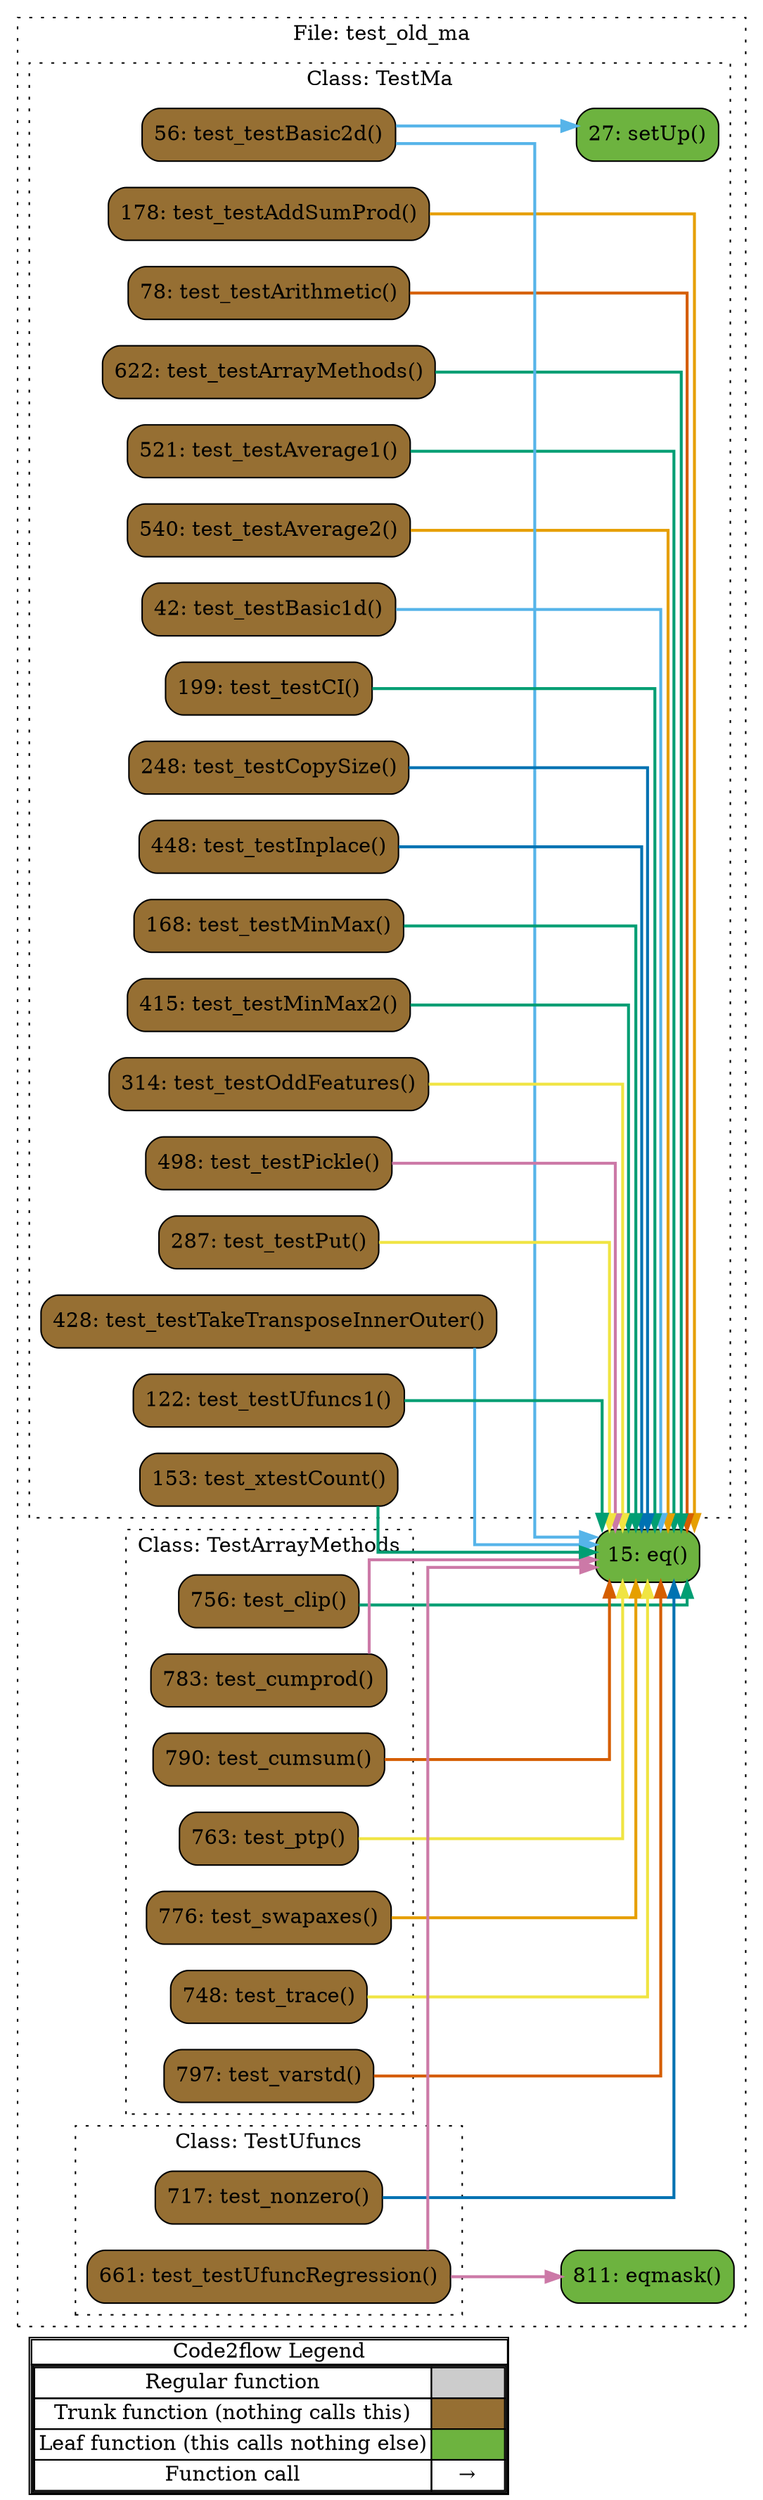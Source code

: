 digraph G {
concentrate=true;
splines="ortho";
rankdir="LR";
subgraph legend{
    rank = min;
    label = "legend";
    Legend [shape=none, margin=0, label = <
        <table cellspacing="0" cellpadding="0" border="1"><tr><td>Code2flow Legend</td></tr><tr><td>
        <table cellspacing="0">
        <tr><td>Regular function</td><td width="50px" bgcolor='#cccccc'></td></tr>
        <tr><td>Trunk function (nothing calls this)</td><td bgcolor='#966F33'></td></tr>
        <tr><td>Leaf function (this calls nothing else)</td><td bgcolor='#6db33f'></td></tr>
        <tr><td>Function call</td><td><font color='black'>&#8594;</font></td></tr>
        </table></td></tr></table>
        >];
}node_43ae7e0b [label="756: test_clip()" name="test_old_ma::TestArrayMethods.test_clip" shape="rect" style="rounded,filled" fillcolor="#966F33" ];
node_a87d8c3f [label="783: test_cumprod()" name="test_old_ma::TestArrayMethods.test_cumprod" shape="rect" style="rounded,filled" fillcolor="#966F33" ];
node_745b66de [label="790: test_cumsum()" name="test_old_ma::TestArrayMethods.test_cumsum" shape="rect" style="rounded,filled" fillcolor="#966F33" ];
node_d7dc2a2c [label="763: test_ptp()" name="test_old_ma::TestArrayMethods.test_ptp" shape="rect" style="rounded,filled" fillcolor="#966F33" ];
node_1fce1109 [label="776: test_swapaxes()" name="test_old_ma::TestArrayMethods.test_swapaxes" shape="rect" style="rounded,filled" fillcolor="#966F33" ];
node_87798264 [label="748: test_trace()" name="test_old_ma::TestArrayMethods.test_trace" shape="rect" style="rounded,filled" fillcolor="#966F33" ];
node_3619283e [label="797: test_varstd()" name="test_old_ma::TestArrayMethods.test_varstd" shape="rect" style="rounded,filled" fillcolor="#966F33" ];
node_7c6b1d36 [label="27: setUp()" name="test_old_ma::TestMa.setUp" shape="rect" style="rounded,filled" fillcolor="#6db33f" ];
node_f151f2b1 [label="178: test_testAddSumProd()" name="test_old_ma::TestMa.test_testAddSumProd" shape="rect" style="rounded,filled" fillcolor="#966F33" ];
node_8943eab6 [label="78: test_testArithmetic()" name="test_old_ma::TestMa.test_testArithmetic" shape="rect" style="rounded,filled" fillcolor="#966F33" ];
node_62bbb9c3 [label="622: test_testArrayMethods()" name="test_old_ma::TestMa.test_testArrayMethods" shape="rect" style="rounded,filled" fillcolor="#966F33" ];
node_c8efa863 [label="521: test_testAverage1()" name="test_old_ma::TestMa.test_testAverage1" shape="rect" style="rounded,filled" fillcolor="#966F33" ];
node_2517c851 [label="540: test_testAverage2()" name="test_old_ma::TestMa.test_testAverage2" shape="rect" style="rounded,filled" fillcolor="#966F33" ];
node_7405ef2a [label="42: test_testBasic1d()" name="test_old_ma::TestMa.test_testBasic1d" shape="rect" style="rounded,filled" fillcolor="#966F33" ];
node_cbe31f82 [label="56: test_testBasic2d()" name="test_old_ma::TestMa.test_testBasic2d" shape="rect" style="rounded,filled" fillcolor="#966F33" ];
node_82e0e613 [label="199: test_testCI()" name="test_old_ma::TestMa.test_testCI" shape="rect" style="rounded,filled" fillcolor="#966F33" ];
node_b08e328d [label="248: test_testCopySize()" name="test_old_ma::TestMa.test_testCopySize" shape="rect" style="rounded,filled" fillcolor="#966F33" ];
node_207d6085 [label="448: test_testInplace()" name="test_old_ma::TestMa.test_testInplace" shape="rect" style="rounded,filled" fillcolor="#966F33" ];
node_6fe87993 [label="168: test_testMinMax()" name="test_old_ma::TestMa.test_testMinMax" shape="rect" style="rounded,filled" fillcolor="#966F33" ];
node_99cc0e93 [label="415: test_testMinMax2()" name="test_old_ma::TestMa.test_testMinMax2" shape="rect" style="rounded,filled" fillcolor="#966F33" ];
node_4fd4459c [label="314: test_testOddFeatures()" name="test_old_ma::TestMa.test_testOddFeatures" shape="rect" style="rounded,filled" fillcolor="#966F33" ];
node_d2365e6f [label="498: test_testPickle()" name="test_old_ma::TestMa.test_testPickle" shape="rect" style="rounded,filled" fillcolor="#966F33" ];
node_fded6264 [label="287: test_testPut()" name="test_old_ma::TestMa.test_testPut" shape="rect" style="rounded,filled" fillcolor="#966F33" ];
node_2709ddba [label="428: test_testTakeTransposeInnerOuter()" name="test_old_ma::TestMa.test_testTakeTransposeInnerOuter" shape="rect" style="rounded,filled" fillcolor="#966F33" ];
node_7b7fa4c3 [label="122: test_testUfuncs1()" name="test_old_ma::TestMa.test_testUfuncs1" shape="rect" style="rounded,filled" fillcolor="#966F33" ];
node_e5487f03 [label="153: test_xtestCount()" name="test_old_ma::TestMa.test_xtestCount" shape="rect" style="rounded,filled" fillcolor="#966F33" ];
node_ec33d555 [label="717: test_nonzero()" name="test_old_ma::TestUfuncs.test_nonzero" shape="rect" style="rounded,filled" fillcolor="#966F33" ];
node_a78dea17 [label="661: test_testUfuncRegression()" name="test_old_ma::TestUfuncs.test_testUfuncRegression" shape="rect" style="rounded,filled" fillcolor="#966F33" ];
node_b9bce978 [label="15: eq()" name="test_old_ma::eq" shape="rect" style="rounded,filled" fillcolor="#6db33f" ];
node_62b1a52b [label="811: eqmask()" name="test_old_ma::eqmask" shape="rect" style="rounded,filled" fillcolor="#6db33f" ];
node_43ae7e0b -> node_b9bce978 [color="#009E73" penwidth="2"];
node_43ae7e0b -> node_b9bce978 [color="#009E73" penwidth="2"];
node_43ae7e0b -> node_b9bce978 [color="#009E73" penwidth="2"];
node_a87d8c3f -> node_b9bce978 [color="#CC79A7" penwidth="2"];
node_a87d8c3f -> node_b9bce978 [color="#CC79A7" penwidth="2"];
node_745b66de -> node_b9bce978 [color="#D55E00" penwidth="2"];
node_745b66de -> node_b9bce978 [color="#D55E00" penwidth="2"];
node_d7dc2a2c -> node_b9bce978 [color="#F0E442" penwidth="2"];
node_d7dc2a2c -> node_b9bce978 [color="#F0E442" penwidth="2"];
node_1fce1109 -> node_b9bce978 [color="#E69F00" penwidth="2"];
node_87798264 -> node_b9bce978 [color="#F0E442" penwidth="2"];
node_3619283e -> node_b9bce978 [color="#D55E00" penwidth="2"];
node_3619283e -> node_b9bce978 [color="#D55E00" penwidth="2"];
node_3619283e -> node_b9bce978 [color="#D55E00" penwidth="2"];
node_3619283e -> node_b9bce978 [color="#D55E00" penwidth="2"];
node_3619283e -> node_b9bce978 [color="#D55E00" penwidth="2"];
node_3619283e -> node_b9bce978 [color="#D55E00" penwidth="2"];
node_3619283e -> node_b9bce978 [color="#D55E00" penwidth="2"];
node_f151f2b1 -> node_b9bce978 [color="#E69F00" penwidth="2"];
node_f151f2b1 -> node_b9bce978 [color="#E69F00" penwidth="2"];
node_f151f2b1 -> node_b9bce978 [color="#E69F00" penwidth="2"];
node_f151f2b1 -> node_b9bce978 [color="#E69F00" penwidth="2"];
node_f151f2b1 -> node_b9bce978 [color="#E69F00" penwidth="2"];
node_f151f2b1 -> node_b9bce978 [color="#E69F00" penwidth="2"];
node_f151f2b1 -> node_b9bce978 [color="#E69F00" penwidth="2"];
node_f151f2b1 -> node_b9bce978 [color="#E69F00" penwidth="2"];
node_f151f2b1 -> node_b9bce978 [color="#E69F00" penwidth="2"];
node_f151f2b1 -> node_b9bce978 [color="#E69F00" penwidth="2"];
node_f151f2b1 -> node_b9bce978 [color="#E69F00" penwidth="2"];
node_f151f2b1 -> node_b9bce978 [color="#E69F00" penwidth="2"];
node_f151f2b1 -> node_b9bce978 [color="#E69F00" penwidth="2"];
node_f151f2b1 -> node_b9bce978 [color="#E69F00" penwidth="2"];
node_8943eab6 -> node_b9bce978 [color="#D55E00" penwidth="2"];
node_8943eab6 -> node_b9bce978 [color="#D55E00" penwidth="2"];
node_8943eab6 -> node_b9bce978 [color="#D55E00" penwidth="2"];
node_8943eab6 -> node_b9bce978 [color="#D55E00" penwidth="2"];
node_8943eab6 -> node_b9bce978 [color="#D55E00" penwidth="2"];
node_8943eab6 -> node_b9bce978 [color="#D55E00" penwidth="2"];
node_8943eab6 -> node_b9bce978 [color="#D55E00" penwidth="2"];
node_8943eab6 -> node_b9bce978 [color="#D55E00" penwidth="2"];
node_8943eab6 -> node_b9bce978 [color="#D55E00" penwidth="2"];
node_8943eab6 -> node_b9bce978 [color="#D55E00" penwidth="2"];
node_8943eab6 -> node_b9bce978 [color="#D55E00" penwidth="2"];
node_8943eab6 -> node_b9bce978 [color="#D55E00" penwidth="2"];
node_8943eab6 -> node_b9bce978 [color="#D55E00" penwidth="2"];
node_8943eab6 -> node_b9bce978 [color="#D55E00" penwidth="2"];
node_8943eab6 -> node_b9bce978 [color="#D55E00" penwidth="2"];
node_8943eab6 -> node_b9bce978 [color="#D55E00" penwidth="2"];
node_8943eab6 -> node_b9bce978 [color="#D55E00" penwidth="2"];
node_8943eab6 -> node_b9bce978 [color="#D55E00" penwidth="2"];
node_8943eab6 -> node_b9bce978 [color="#D55E00" penwidth="2"];
node_8943eab6 -> node_b9bce978 [color="#D55E00" penwidth="2"];
node_8943eab6 -> node_b9bce978 [color="#D55E00" penwidth="2"];
node_8943eab6 -> node_b9bce978 [color="#D55E00" penwidth="2"];
node_8943eab6 -> node_b9bce978 [color="#D55E00" penwidth="2"];
node_62bbb9c3 -> node_b9bce978 [color="#009E73" penwidth="2"];
node_62bbb9c3 -> node_b9bce978 [color="#009E73" penwidth="2"];
node_62bbb9c3 -> node_b9bce978 [color="#009E73" penwidth="2"];
node_62bbb9c3 -> node_b9bce978 [color="#009E73" penwidth="2"];
node_62bbb9c3 -> node_b9bce978 [color="#009E73" penwidth="2"];
node_62bbb9c3 -> node_b9bce978 [color="#009E73" penwidth="2"];
node_62bbb9c3 -> node_b9bce978 [color="#009E73" penwidth="2"];
node_62bbb9c3 -> node_b9bce978 [color="#009E73" penwidth="2"];
node_62bbb9c3 -> node_b9bce978 [color="#009E73" penwidth="2"];
node_62bbb9c3 -> node_b9bce978 [color="#009E73" penwidth="2"];
node_62bbb9c3 -> node_b9bce978 [color="#009E73" penwidth="2"];
node_62bbb9c3 -> node_b9bce978 [color="#009E73" penwidth="2"];
node_c8efa863 -> node_b9bce978 [color="#009E73" penwidth="2"];
node_c8efa863 -> node_b9bce978 [color="#009E73" penwidth="2"];
node_c8efa863 -> node_b9bce978 [color="#009E73" penwidth="2"];
node_c8efa863 -> node_b9bce978 [color="#009E73" penwidth="2"];
node_c8efa863 -> node_b9bce978 [color="#009E73" penwidth="2"];
node_c8efa863 -> node_b9bce978 [color="#009E73" penwidth="2"];
node_2517c851 -> node_b9bce978 [color="#E69F00" penwidth="2"];
node_2517c851 -> node_b9bce978 [color="#E69F00" penwidth="2"];
node_2517c851 -> node_b9bce978 [color="#E69F00" penwidth="2"];
node_2517c851 -> node_b9bce978 [color="#E69F00" penwidth="2"];
node_7405ef2a -> node_b9bce978 [color="#56B4E9" penwidth="2"];
node_7405ef2a -> node_b9bce978 [color="#56B4E9" penwidth="2"];
node_7405ef2a -> node_b9bce978 [color="#56B4E9" penwidth="2"];
node_cbe31f82 -> node_7c6b1d36 [color="#56B4E9" penwidth="2"];
node_cbe31f82 -> node_b9bce978 [color="#56B4E9" penwidth="2"];
node_cbe31f82 -> node_b9bce978 [color="#56B4E9" penwidth="2"];
node_cbe31f82 -> node_b9bce978 [color="#56B4E9" penwidth="2"];
node_82e0e613 -> node_b9bce978 [color="#009E73" penwidth="2"];
node_82e0e613 -> node_b9bce978 [color="#009E73" penwidth="2"];
node_82e0e613 -> node_b9bce978 [color="#009E73" penwidth="2"];
node_82e0e613 -> node_b9bce978 [color="#009E73" penwidth="2"];
node_82e0e613 -> node_b9bce978 [color="#009E73" penwidth="2"];
node_82e0e613 -> node_b9bce978 [color="#009E73" penwidth="2"];
node_82e0e613 -> node_b9bce978 [color="#009E73" penwidth="2"];
node_82e0e613 -> node_b9bce978 [color="#009E73" penwidth="2"];
node_82e0e613 -> node_b9bce978 [color="#009E73" penwidth="2"];
node_82e0e613 -> node_b9bce978 [color="#009E73" penwidth="2"];
node_82e0e613 -> node_b9bce978 [color="#009E73" penwidth="2"];
node_b08e328d -> node_b9bce978 [color="#0072B2" penwidth="2"];
node_b08e328d -> node_b9bce978 [color="#0072B2" penwidth="2"];
node_b08e328d -> node_b9bce978 [color="#0072B2" penwidth="2"];
node_b08e328d -> node_b9bce978 [color="#0072B2" penwidth="2"];
node_207d6085 -> node_b9bce978 [color="#0072B2" penwidth="2"];
node_207d6085 -> node_b9bce978 [color="#0072B2" penwidth="2"];
node_207d6085 -> node_b9bce978 [color="#0072B2" penwidth="2"];
node_207d6085 -> node_b9bce978 [color="#0072B2" penwidth="2"];
node_207d6085 -> node_b9bce978 [color="#0072B2" penwidth="2"];
node_207d6085 -> node_b9bce978 [color="#0072B2" penwidth="2"];
node_207d6085 -> node_b9bce978 [color="#0072B2" penwidth="2"];
node_207d6085 -> node_b9bce978 [color="#0072B2" penwidth="2"];
node_207d6085 -> node_b9bce978 [color="#0072B2" penwidth="2"];
node_207d6085 -> node_b9bce978 [color="#0072B2" penwidth="2"];
node_207d6085 -> node_b9bce978 [color="#0072B2" penwidth="2"];
node_6fe87993 -> node_b9bce978 [color="#009E73" penwidth="2"];
node_6fe87993 -> node_b9bce978 [color="#009E73" penwidth="2"];
node_99cc0e93 -> node_b9bce978 [color="#009E73" penwidth="2"];
node_99cc0e93 -> node_b9bce978 [color="#009E73" penwidth="2"];
node_99cc0e93 -> node_b9bce978 [color="#009E73" penwidth="2"];
node_99cc0e93 -> node_b9bce978 [color="#009E73" penwidth="2"];
node_4fd4459c -> node_b9bce978 [color="#F0E442" penwidth="2"];
node_4fd4459c -> node_b9bce978 [color="#F0E442" penwidth="2"];
node_4fd4459c -> node_b9bce978 [color="#F0E442" penwidth="2"];
node_4fd4459c -> node_b9bce978 [color="#F0E442" penwidth="2"];
node_4fd4459c -> node_b9bce978 [color="#F0E442" penwidth="2"];
node_4fd4459c -> node_b9bce978 [color="#F0E442" penwidth="2"];
node_4fd4459c -> node_b9bce978 [color="#F0E442" penwidth="2"];
node_4fd4459c -> node_b9bce978 [color="#F0E442" penwidth="2"];
node_4fd4459c -> node_b9bce978 [color="#F0E442" penwidth="2"];
node_4fd4459c -> node_b9bce978 [color="#F0E442" penwidth="2"];
node_4fd4459c -> node_b9bce978 [color="#F0E442" penwidth="2"];
node_4fd4459c -> node_b9bce978 [color="#F0E442" penwidth="2"];
node_4fd4459c -> node_b9bce978 [color="#F0E442" penwidth="2"];
node_4fd4459c -> node_b9bce978 [color="#F0E442" penwidth="2"];
node_4fd4459c -> node_b9bce978 [color="#F0E442" penwidth="2"];
node_4fd4459c -> node_b9bce978 [color="#F0E442" penwidth="2"];
node_4fd4459c -> node_b9bce978 [color="#F0E442" penwidth="2"];
node_4fd4459c -> node_b9bce978 [color="#F0E442" penwidth="2"];
node_4fd4459c -> node_b9bce978 [color="#F0E442" penwidth="2"];
node_4fd4459c -> node_b9bce978 [color="#F0E442" penwidth="2"];
node_4fd4459c -> node_b9bce978 [color="#F0E442" penwidth="2"];
node_4fd4459c -> node_b9bce978 [color="#F0E442" penwidth="2"];
node_4fd4459c -> node_b9bce978 [color="#F0E442" penwidth="2"];
node_4fd4459c -> node_b9bce978 [color="#F0E442" penwidth="2"];
node_4fd4459c -> node_b9bce978 [color="#F0E442" penwidth="2"];
node_4fd4459c -> node_b9bce978 [color="#F0E442" penwidth="2"];
node_4fd4459c -> node_b9bce978 [color="#F0E442" penwidth="2"];
node_d2365e6f -> node_b9bce978 [color="#CC79A7" penwidth="2"];
node_fded6264 -> node_b9bce978 [color="#F0E442" penwidth="2"];
node_fded6264 -> node_b9bce978 [color="#F0E442" penwidth="2"];
node_2709ddba -> node_b9bce978 [color="#56B4E9" penwidth="2"];
node_2709ddba -> node_b9bce978 [color="#56B4E9" penwidth="2"];
node_2709ddba -> node_b9bce978 [color="#56B4E9" penwidth="2"];
node_2709ddba -> node_b9bce978 [color="#56B4E9" penwidth="2"];
node_7b7fa4c3 -> node_b9bce978 [color="#009E73" penwidth="2"];
node_7b7fa4c3 -> node_b9bce978 [color="#009E73" penwidth="2"];
node_7b7fa4c3 -> node_b9bce978 [color="#009E73" penwidth="2"];
node_7b7fa4c3 -> node_b9bce978 [color="#009E73" penwidth="2"];
node_7b7fa4c3 -> node_b9bce978 [color="#009E73" penwidth="2"];
node_7b7fa4c3 -> node_b9bce978 [color="#009E73" penwidth="2"];
node_7b7fa4c3 -> node_b9bce978 [color="#009E73" penwidth="2"];
node_7b7fa4c3 -> node_b9bce978 [color="#009E73" penwidth="2"];
node_7b7fa4c3 -> node_b9bce978 [color="#009E73" penwidth="2"];
node_7b7fa4c3 -> node_b9bce978 [color="#009E73" penwidth="2"];
node_7b7fa4c3 -> node_b9bce978 [color="#009E73" penwidth="2"];
node_7b7fa4c3 -> node_b9bce978 [color="#009E73" penwidth="2"];
node_7b7fa4c3 -> node_b9bce978 [color="#009E73" penwidth="2"];
node_7b7fa4c3 -> node_b9bce978 [color="#009E73" penwidth="2"];
node_7b7fa4c3 -> node_b9bce978 [color="#009E73" penwidth="2"];
node_7b7fa4c3 -> node_b9bce978 [color="#009E73" penwidth="2"];
node_7b7fa4c3 -> node_b9bce978 [color="#009E73" penwidth="2"];
node_7b7fa4c3 -> node_b9bce978 [color="#009E73" penwidth="2"];
node_7b7fa4c3 -> node_b9bce978 [color="#009E73" penwidth="2"];
node_7b7fa4c3 -> node_b9bce978 [color="#009E73" penwidth="2"];
node_7b7fa4c3 -> node_b9bce978 [color="#009E73" penwidth="2"];
node_7b7fa4c3 -> node_b9bce978 [color="#009E73" penwidth="2"];
node_7b7fa4c3 -> node_b9bce978 [color="#009E73" penwidth="2"];
node_7b7fa4c3 -> node_b9bce978 [color="#009E73" penwidth="2"];
node_7b7fa4c3 -> node_b9bce978 [color="#009E73" penwidth="2"];
node_7b7fa4c3 -> node_b9bce978 [color="#009E73" penwidth="2"];
node_e5487f03 -> node_b9bce978 [color="#009E73" penwidth="2"];
node_e5487f03 -> node_b9bce978 [color="#009E73" penwidth="2"];
node_e5487f03 -> node_b9bce978 [color="#009E73" penwidth="2"];
node_ec33d555 -> node_b9bce978 [color="#0072B2" penwidth="2"];
node_a78dea17 -> node_b9bce978 [color="#CC79A7" penwidth="2"];
node_a78dea17 -> node_62b1a52b [color="#CC79A7" penwidth="2"];
subgraph cluster_4a2bf693 {
    node_b9bce978 node_62b1a52b;
    label="File: test_old_ma";
    name="test_old_ma";
    style="filled";
    graph[style=dotted];
    subgraph cluster_b2e707b9 {
        node_7c6b1d36 node_7405ef2a node_cbe31f82 node_8943eab6 node_7b7fa4c3 node_e5487f03 node_6fe87993 node_f151f2b1 node_82e0e613 node_b08e328d node_fded6264 node_4fd4459c node_99cc0e93 node_2709ddba node_207d6085 node_d2365e6f node_c8efa863 node_2517c851 node_62bbb9c3;
        label="Class: TestMa";
        name="TestMa";
        style="filled";
        graph[style=dotted];
    };
    subgraph cluster_e4c8ef46 {
        node_a78dea17 node_ec33d555;
        label="Class: TestUfuncs";
        name="TestUfuncs";
        style="filled";
        graph[style=dotted];
    };
    subgraph cluster_9a2aeec3 {
        node_87798264 node_43ae7e0b node_d7dc2a2c node_1fce1109 node_a87d8c3f node_745b66de node_3619283e;
        label="Class: TestArrayMethods";
        name="TestArrayMethods";
        style="filled";
        graph[style=dotted];
    };
};
}
